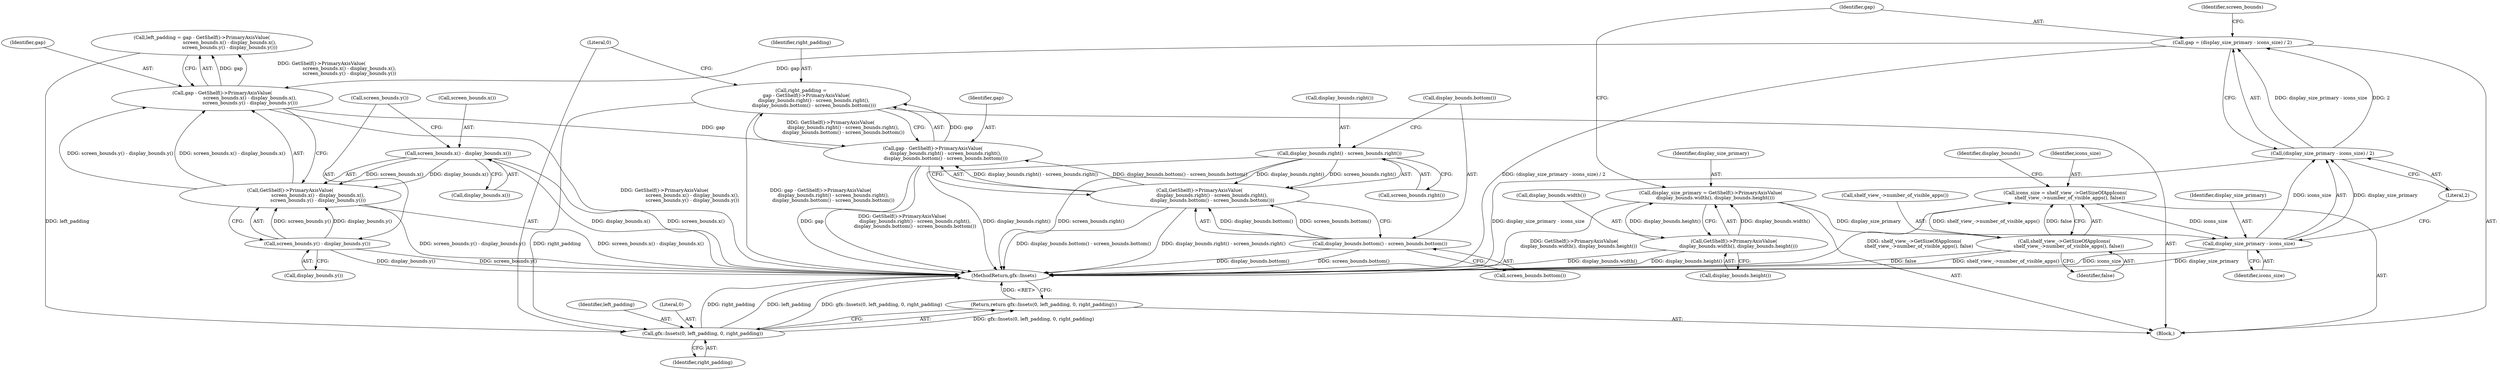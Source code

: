 digraph "1_Chrome_dfd28b1909358445e838fb0fdf3995c77a420aa8_0@integer" {
"1000144" [label="(Call,right_padding =\n       gap - GetShelf()->PrimaryAxisValue(\n                 display_bounds.right() - screen_bounds.right(),\n                 display_bounds.bottom() - screen_bounds.bottom()))"];
"1000146" [label="(Call,gap - GetShelf()->PrimaryAxisValue(\n                 display_bounds.right() - screen_bounds.right(),\n                 display_bounds.bottom() - screen_bounds.bottom()))"];
"1000134" [label="(Call,gap - GetShelf()->PrimaryAxisValue(\n                                     screen_bounds.x() - display_bounds.x(),\n                                     screen_bounds.y() - display_bounds.y()))"];
"1000120" [label="(Call,gap = (display_size_primary - icons_size) / 2)"];
"1000122" [label="(Call,(display_size_primary - icons_size) / 2)"];
"1000123" [label="(Call,display_size_primary - icons_size)"];
"1000114" [label="(Call,display_size_primary = GetShelf()->PrimaryAxisValue(\n      display_bounds.width(), display_bounds.height()))"];
"1000116" [label="(Call,GetShelf()->PrimaryAxisValue(\n      display_bounds.width(), display_bounds.height()))"];
"1000103" [label="(Call,icons_size = shelf_view_->GetSizeOfAppIcons(\n      shelf_view_->number_of_visible_apps(), false))"];
"1000105" [label="(Call,shelf_view_->GetSizeOfAppIcons(\n      shelf_view_->number_of_visible_apps(), false))"];
"1000136" [label="(Call,GetShelf()->PrimaryAxisValue(\n                                     screen_bounds.x() - display_bounds.x(),\n                                     screen_bounds.y() - display_bounds.y()))"];
"1000137" [label="(Call,screen_bounds.x() - display_bounds.x())"];
"1000140" [label="(Call,screen_bounds.y() - display_bounds.y())"];
"1000148" [label="(Call,GetShelf()->PrimaryAxisValue(\n                 display_bounds.right() - screen_bounds.right(),\n                 display_bounds.bottom() - screen_bounds.bottom()))"];
"1000149" [label="(Call,display_bounds.right() - screen_bounds.right())"];
"1000152" [label="(Call,display_bounds.bottom() - screen_bounds.bottom())"];
"1000156" [label="(Call,gfx::Insets(0, left_padding, 0, right_padding))"];
"1000155" [label="(Return,return gfx::Insets(0, left_padding, 0, right_padding);)"];
"1000157" [label="(Literal,0)"];
"1000154" [label="(Call,screen_bounds.bottom())"];
"1000101" [label="(Block,)"];
"1000141" [label="(Call,screen_bounds.y())"];
"1000117" [label="(Call,display_bounds.width())"];
"1000138" [label="(Call,screen_bounds.x())"];
"1000142" [label="(Call,display_bounds.y())"];
"1000105" [label="(Call,shelf_view_->GetSizeOfAppIcons(\n      shelf_view_->number_of_visible_apps(), false))"];
"1000140" [label="(Call,screen_bounds.y() - display_bounds.y())"];
"1000110" [label="(Identifier,display_bounds)"];
"1000153" [label="(Call,display_bounds.bottom())"];
"1000156" [label="(Call,gfx::Insets(0, left_padding, 0, right_padding))"];
"1000103" [label="(Call,icons_size = shelf_view_->GetSizeOfAppIcons(\n      shelf_view_->number_of_visible_apps(), false))"];
"1000115" [label="(Identifier,display_size_primary)"];
"1000123" [label="(Call,display_size_primary - icons_size)"];
"1000118" [label="(Call,display_bounds.height())"];
"1000155" [label="(Return,return gfx::Insets(0, left_padding, 0, right_padding);)"];
"1000136" [label="(Call,GetShelf()->PrimaryAxisValue(\n                                     screen_bounds.x() - display_bounds.x(),\n                                     screen_bounds.y() - display_bounds.y()))"];
"1000161" [label="(MethodReturn,gfx::Insets)"];
"1000135" [label="(Identifier,gap)"];
"1000129" [label="(Identifier,screen_bounds)"];
"1000150" [label="(Call,display_bounds.right())"];
"1000151" [label="(Call,screen_bounds.right())"];
"1000147" [label="(Identifier,gap)"];
"1000160" [label="(Identifier,right_padding)"];
"1000106" [label="(Call,shelf_view_->number_of_visible_apps())"];
"1000107" [label="(Identifier,false)"];
"1000134" [label="(Call,gap - GetShelf()->PrimaryAxisValue(\n                                     screen_bounds.x() - display_bounds.x(),\n                                     screen_bounds.y() - display_bounds.y()))"];
"1000145" [label="(Identifier,right_padding)"];
"1000149" [label="(Call,display_bounds.right() - screen_bounds.right())"];
"1000122" [label="(Call,(display_size_primary - icons_size) / 2)"];
"1000104" [label="(Identifier,icons_size)"];
"1000152" [label="(Call,display_bounds.bottom() - screen_bounds.bottom())"];
"1000126" [label="(Literal,2)"];
"1000125" [label="(Identifier,icons_size)"];
"1000132" [label="(Call,left_padding = gap - GetShelf()->PrimaryAxisValue(\n                                     screen_bounds.x() - display_bounds.x(),\n                                     screen_bounds.y() - display_bounds.y()))"];
"1000116" [label="(Call,GetShelf()->PrimaryAxisValue(\n      display_bounds.width(), display_bounds.height()))"];
"1000139" [label="(Call,display_bounds.x())"];
"1000158" [label="(Identifier,left_padding)"];
"1000120" [label="(Call,gap = (display_size_primary - icons_size) / 2)"];
"1000137" [label="(Call,screen_bounds.x() - display_bounds.x())"];
"1000148" [label="(Call,GetShelf()->PrimaryAxisValue(\n                 display_bounds.right() - screen_bounds.right(),\n                 display_bounds.bottom() - screen_bounds.bottom()))"];
"1000114" [label="(Call,display_size_primary = GetShelf()->PrimaryAxisValue(\n      display_bounds.width(), display_bounds.height()))"];
"1000146" [label="(Call,gap - GetShelf()->PrimaryAxisValue(\n                 display_bounds.right() - screen_bounds.right(),\n                 display_bounds.bottom() - screen_bounds.bottom()))"];
"1000159" [label="(Literal,0)"];
"1000121" [label="(Identifier,gap)"];
"1000124" [label="(Identifier,display_size_primary)"];
"1000144" [label="(Call,right_padding =\n       gap - GetShelf()->PrimaryAxisValue(\n                 display_bounds.right() - screen_bounds.right(),\n                 display_bounds.bottom() - screen_bounds.bottom()))"];
"1000144" -> "1000101"  [label="AST: "];
"1000144" -> "1000146"  [label="CFG: "];
"1000145" -> "1000144"  [label="AST: "];
"1000146" -> "1000144"  [label="AST: "];
"1000157" -> "1000144"  [label="CFG: "];
"1000144" -> "1000161"  [label="DDG: gap - GetShelf()->PrimaryAxisValue(\n                 display_bounds.right() - screen_bounds.right(),\n                 display_bounds.bottom() - screen_bounds.bottom())"];
"1000146" -> "1000144"  [label="DDG: gap"];
"1000146" -> "1000144"  [label="DDG: GetShelf()->PrimaryAxisValue(\n                 display_bounds.right() - screen_bounds.right(),\n                 display_bounds.bottom() - screen_bounds.bottom())"];
"1000144" -> "1000156"  [label="DDG: right_padding"];
"1000146" -> "1000148"  [label="CFG: "];
"1000147" -> "1000146"  [label="AST: "];
"1000148" -> "1000146"  [label="AST: "];
"1000146" -> "1000161"  [label="DDG: GetShelf()->PrimaryAxisValue(\n                 display_bounds.right() - screen_bounds.right(),\n                 display_bounds.bottom() - screen_bounds.bottom())"];
"1000146" -> "1000161"  [label="DDG: gap"];
"1000134" -> "1000146"  [label="DDG: gap"];
"1000148" -> "1000146"  [label="DDG: display_bounds.right() - screen_bounds.right()"];
"1000148" -> "1000146"  [label="DDG: display_bounds.bottom() - screen_bounds.bottom()"];
"1000134" -> "1000132"  [label="AST: "];
"1000134" -> "1000136"  [label="CFG: "];
"1000135" -> "1000134"  [label="AST: "];
"1000136" -> "1000134"  [label="AST: "];
"1000132" -> "1000134"  [label="CFG: "];
"1000134" -> "1000161"  [label="DDG: GetShelf()->PrimaryAxisValue(\n                                     screen_bounds.x() - display_bounds.x(),\n                                     screen_bounds.y() - display_bounds.y())"];
"1000134" -> "1000132"  [label="DDG: gap"];
"1000134" -> "1000132"  [label="DDG: GetShelf()->PrimaryAxisValue(\n                                     screen_bounds.x() - display_bounds.x(),\n                                     screen_bounds.y() - display_bounds.y())"];
"1000120" -> "1000134"  [label="DDG: gap"];
"1000136" -> "1000134"  [label="DDG: screen_bounds.x() - display_bounds.x()"];
"1000136" -> "1000134"  [label="DDG: screen_bounds.y() - display_bounds.y()"];
"1000120" -> "1000101"  [label="AST: "];
"1000120" -> "1000122"  [label="CFG: "];
"1000121" -> "1000120"  [label="AST: "];
"1000122" -> "1000120"  [label="AST: "];
"1000129" -> "1000120"  [label="CFG: "];
"1000120" -> "1000161"  [label="DDG: (display_size_primary - icons_size) / 2"];
"1000122" -> "1000120"  [label="DDG: display_size_primary - icons_size"];
"1000122" -> "1000120"  [label="DDG: 2"];
"1000122" -> "1000126"  [label="CFG: "];
"1000123" -> "1000122"  [label="AST: "];
"1000126" -> "1000122"  [label="AST: "];
"1000122" -> "1000161"  [label="DDG: display_size_primary - icons_size"];
"1000123" -> "1000122"  [label="DDG: display_size_primary"];
"1000123" -> "1000122"  [label="DDG: icons_size"];
"1000123" -> "1000125"  [label="CFG: "];
"1000124" -> "1000123"  [label="AST: "];
"1000125" -> "1000123"  [label="AST: "];
"1000126" -> "1000123"  [label="CFG: "];
"1000123" -> "1000161"  [label="DDG: icons_size"];
"1000123" -> "1000161"  [label="DDG: display_size_primary"];
"1000114" -> "1000123"  [label="DDG: display_size_primary"];
"1000103" -> "1000123"  [label="DDG: icons_size"];
"1000114" -> "1000101"  [label="AST: "];
"1000114" -> "1000116"  [label="CFG: "];
"1000115" -> "1000114"  [label="AST: "];
"1000116" -> "1000114"  [label="AST: "];
"1000121" -> "1000114"  [label="CFG: "];
"1000114" -> "1000161"  [label="DDG: GetShelf()->PrimaryAxisValue(\n      display_bounds.width(), display_bounds.height())"];
"1000116" -> "1000114"  [label="DDG: display_bounds.width()"];
"1000116" -> "1000114"  [label="DDG: display_bounds.height()"];
"1000116" -> "1000118"  [label="CFG: "];
"1000117" -> "1000116"  [label="AST: "];
"1000118" -> "1000116"  [label="AST: "];
"1000116" -> "1000161"  [label="DDG: display_bounds.width()"];
"1000116" -> "1000161"  [label="DDG: display_bounds.height()"];
"1000103" -> "1000101"  [label="AST: "];
"1000103" -> "1000105"  [label="CFG: "];
"1000104" -> "1000103"  [label="AST: "];
"1000105" -> "1000103"  [label="AST: "];
"1000110" -> "1000103"  [label="CFG: "];
"1000103" -> "1000161"  [label="DDG: shelf_view_->GetSizeOfAppIcons(\n      shelf_view_->number_of_visible_apps(), false)"];
"1000105" -> "1000103"  [label="DDG: shelf_view_->number_of_visible_apps()"];
"1000105" -> "1000103"  [label="DDG: false"];
"1000105" -> "1000107"  [label="CFG: "];
"1000106" -> "1000105"  [label="AST: "];
"1000107" -> "1000105"  [label="AST: "];
"1000105" -> "1000161"  [label="DDG: false"];
"1000105" -> "1000161"  [label="DDG: shelf_view_->number_of_visible_apps()"];
"1000136" -> "1000140"  [label="CFG: "];
"1000137" -> "1000136"  [label="AST: "];
"1000140" -> "1000136"  [label="AST: "];
"1000136" -> "1000161"  [label="DDG: screen_bounds.y() - display_bounds.y()"];
"1000136" -> "1000161"  [label="DDG: screen_bounds.x() - display_bounds.x()"];
"1000137" -> "1000136"  [label="DDG: screen_bounds.x()"];
"1000137" -> "1000136"  [label="DDG: display_bounds.x()"];
"1000140" -> "1000136"  [label="DDG: screen_bounds.y()"];
"1000140" -> "1000136"  [label="DDG: display_bounds.y()"];
"1000137" -> "1000139"  [label="CFG: "];
"1000138" -> "1000137"  [label="AST: "];
"1000139" -> "1000137"  [label="AST: "];
"1000141" -> "1000137"  [label="CFG: "];
"1000137" -> "1000161"  [label="DDG: display_bounds.x()"];
"1000137" -> "1000161"  [label="DDG: screen_bounds.x()"];
"1000140" -> "1000142"  [label="CFG: "];
"1000141" -> "1000140"  [label="AST: "];
"1000142" -> "1000140"  [label="AST: "];
"1000140" -> "1000161"  [label="DDG: display_bounds.y()"];
"1000140" -> "1000161"  [label="DDG: screen_bounds.y()"];
"1000148" -> "1000152"  [label="CFG: "];
"1000149" -> "1000148"  [label="AST: "];
"1000152" -> "1000148"  [label="AST: "];
"1000148" -> "1000161"  [label="DDG: display_bounds.bottom() - screen_bounds.bottom()"];
"1000148" -> "1000161"  [label="DDG: display_bounds.right() - screen_bounds.right()"];
"1000149" -> "1000148"  [label="DDG: display_bounds.right()"];
"1000149" -> "1000148"  [label="DDG: screen_bounds.right()"];
"1000152" -> "1000148"  [label="DDG: display_bounds.bottom()"];
"1000152" -> "1000148"  [label="DDG: screen_bounds.bottom()"];
"1000149" -> "1000151"  [label="CFG: "];
"1000150" -> "1000149"  [label="AST: "];
"1000151" -> "1000149"  [label="AST: "];
"1000153" -> "1000149"  [label="CFG: "];
"1000149" -> "1000161"  [label="DDG: display_bounds.right()"];
"1000149" -> "1000161"  [label="DDG: screen_bounds.right()"];
"1000152" -> "1000154"  [label="CFG: "];
"1000153" -> "1000152"  [label="AST: "];
"1000154" -> "1000152"  [label="AST: "];
"1000152" -> "1000161"  [label="DDG: display_bounds.bottom()"];
"1000152" -> "1000161"  [label="DDG: screen_bounds.bottom()"];
"1000156" -> "1000155"  [label="AST: "];
"1000156" -> "1000160"  [label="CFG: "];
"1000157" -> "1000156"  [label="AST: "];
"1000158" -> "1000156"  [label="AST: "];
"1000159" -> "1000156"  [label="AST: "];
"1000160" -> "1000156"  [label="AST: "];
"1000155" -> "1000156"  [label="CFG: "];
"1000156" -> "1000161"  [label="DDG: right_padding"];
"1000156" -> "1000161"  [label="DDG: left_padding"];
"1000156" -> "1000161"  [label="DDG: gfx::Insets(0, left_padding, 0, right_padding)"];
"1000156" -> "1000155"  [label="DDG: gfx::Insets(0, left_padding, 0, right_padding)"];
"1000132" -> "1000156"  [label="DDG: left_padding"];
"1000155" -> "1000101"  [label="AST: "];
"1000161" -> "1000155"  [label="CFG: "];
"1000155" -> "1000161"  [label="DDG: <RET>"];
}
